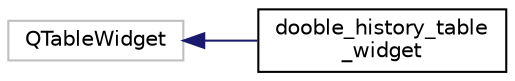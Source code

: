 digraph "Graphical Class Hierarchy"
{
 // LATEX_PDF_SIZE
  edge [fontname="Helvetica",fontsize="10",labelfontname="Helvetica",labelfontsize="10"];
  node [fontname="Helvetica",fontsize="10",shape=record];
  rankdir="LR";
  Node54 [label="QTableWidget",height=0.2,width=0.4,color="grey75", fillcolor="white", style="filled",tooltip=" "];
  Node54 -> Node0 [dir="back",color="midnightblue",fontsize="10",style="solid",fontname="Helvetica"];
  Node0 [label="dooble_history_table\l_widget",height=0.2,width=0.4,color="black", fillcolor="white", style="filled",URL="$classdooble__history__table__widget.html",tooltip=" "];
}
